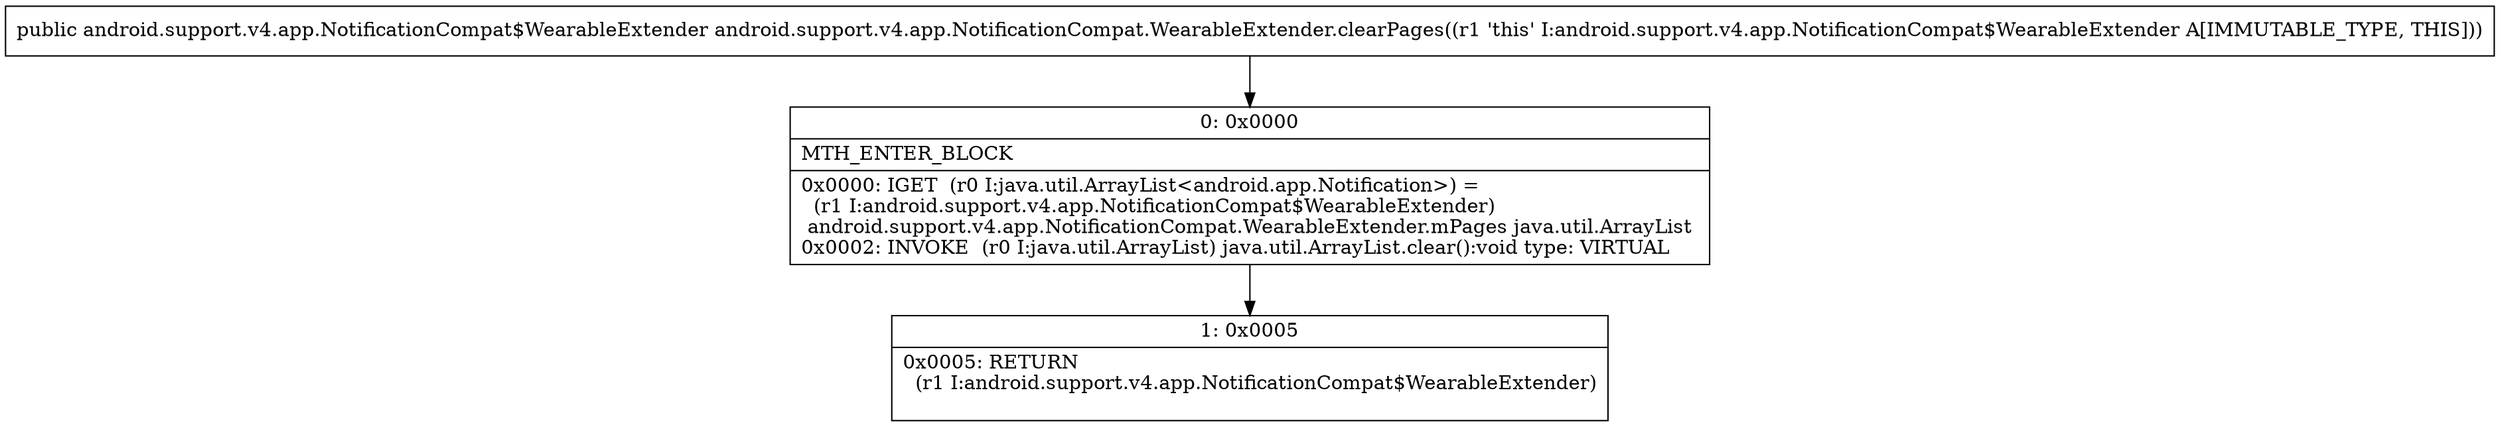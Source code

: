 digraph "CFG forandroid.support.v4.app.NotificationCompat.WearableExtender.clearPages()Landroid\/support\/v4\/app\/NotificationCompat$WearableExtender;" {
Node_0 [shape=record,label="{0\:\ 0x0000|MTH_ENTER_BLOCK\l|0x0000: IGET  (r0 I:java.util.ArrayList\<android.app.Notification\>) = \l  (r1 I:android.support.v4.app.NotificationCompat$WearableExtender)\l android.support.v4.app.NotificationCompat.WearableExtender.mPages java.util.ArrayList \l0x0002: INVOKE  (r0 I:java.util.ArrayList) java.util.ArrayList.clear():void type: VIRTUAL \l}"];
Node_1 [shape=record,label="{1\:\ 0x0005|0x0005: RETURN  \l  (r1 I:android.support.v4.app.NotificationCompat$WearableExtender)\l \l}"];
MethodNode[shape=record,label="{public android.support.v4.app.NotificationCompat$WearableExtender android.support.v4.app.NotificationCompat.WearableExtender.clearPages((r1 'this' I:android.support.v4.app.NotificationCompat$WearableExtender A[IMMUTABLE_TYPE, THIS])) }"];
MethodNode -> Node_0;
Node_0 -> Node_1;
}

